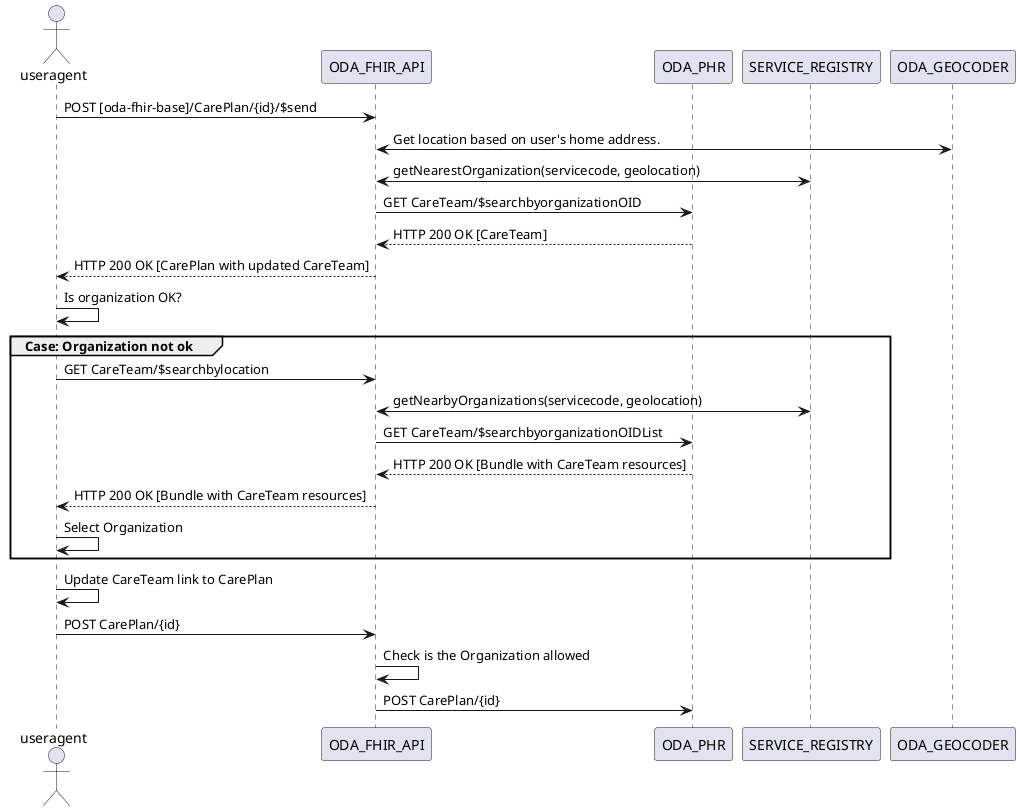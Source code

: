 @startuml
actor useragent
participant ODA_FHIR_API
participant ODA_PHR
participant SERVICE_REGISTRY
participant ODA_GEOCODER


useragent -> ODA_FHIR_API : POST [oda-fhir-base]/CarePlan/{id}/$send

ODA_FHIR_API <-> ODA_GEOCODER : Get location based on user's home address.

ODA_FHIR_API <-> SERVICE_REGISTRY : getNearestOrganization(servicecode, geolocation)
ODA_FHIR_API -> ODA_PHR : GET CareTeam/$searchbyorganizationOID
ODA_PHR --> ODA_FHIR_API : HTTP 200 OK [CareTeam]
ODA_FHIR_API --> useragent : HTTP 200 OK [CarePlan with updated CareTeam]
useragent -> useragent : Is organization OK?

group Case: Organization not ok
useragent -> ODA_FHIR_API : GET CareTeam/$searchbylocation
ODA_FHIR_API <-> SERVICE_REGISTRY : getNearbyOrganizations(servicecode, geolocation)
ODA_FHIR_API -> ODA_PHR : GET CareTeam/$searchbyorganizationOIDList
ODA_PHR --> ODA_FHIR_API : HTTP 200 OK [Bundle with CareTeam resources]
ODA_FHIR_API --> useragent : HTTP 200 OK [Bundle with CareTeam resources]
useragent -> useragent : Select Organization
end
useragent -> useragent : Update CareTeam link to CarePlan
useragent -> ODA_FHIR_API : POST CarePlan/{id}
ODA_FHIR_API -> ODA_FHIR_API : Check is the Organization allowed
ODA_FHIR_API -> ODA_PHR : POST CarePlan/{id}

@enduml

